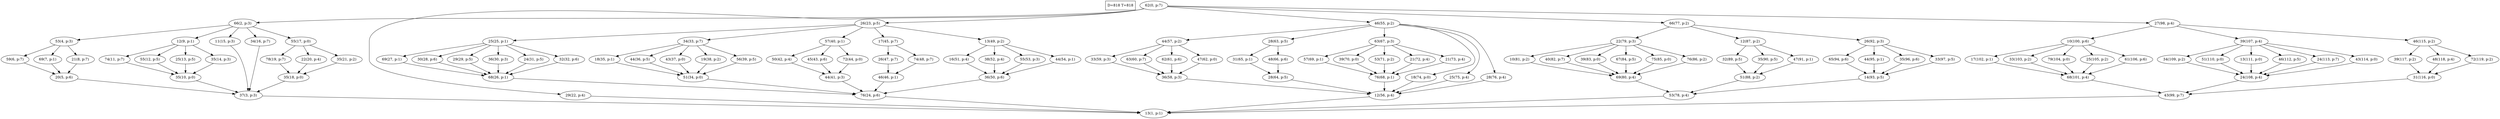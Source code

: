 digraph Task {
i [shape=box, label="D=818 T=818"]; 
0 [label="62(0, p:7)"];
1 [label="13(1, p:1)"];
2 [label="66(2, p:3)"];
3 [label="37(3, p:3)"];
4 [label="53(4, p:3)"];
5 [label="20(5, p:6)"];
6 [label="59(6, p:7)"];
7 [label="69(7, p:1)"];
8 [label="21(8, p:7)"];
9 [label="12(9, p:1)"];
10 [label="35(10, p:0)"];
11 [label="74(11, p:7)"];
12 [label="55(12, p:5)"];
13 [label="25(13, p:5)"];
14 [label="35(14, p:3)"];
15 [label="11(15, p:3)"];
16 [label="34(16, p:7)"];
17 [label="55(17, p:0)"];
18 [label="35(18, p:0)"];
19 [label="78(19, p:7)"];
20 [label="22(20, p:4)"];
21 [label="35(21, p:2)"];
22 [label="29(22, p:4)"];
23 [label="26(23, p:5)"];
24 [label="76(24, p:6)"];
25 [label="25(25, p:1)"];
26 [label="68(26, p:1)"];
27 [label="69(27, p:1)"];
28 [label="30(28, p:6)"];
29 [label="29(29, p:5)"];
30 [label="36(30, p:3)"];
31 [label="24(31, p:5)"];
32 [label="32(32, p:6)"];
33 [label="34(33, p:7)"];
34 [label="51(34, p:0)"];
35 [label="18(35, p:1)"];
36 [label="44(36, p:5)"];
37 [label="43(37, p:0)"];
38 [label="19(38, p:2)"];
39 [label="56(39, p:5)"];
40 [label="57(40, p:1)"];
41 [label="44(41, p:3)"];
42 [label="50(42, p:4)"];
43 [label="45(43, p:6)"];
44 [label="72(44, p:0)"];
45 [label="17(45, p:7)"];
46 [label="46(46, p:1)"];
47 [label="26(47, p:7)"];
48 [label="74(48, p:7)"];
49 [label="13(49, p:2)"];
50 [label="36(50, p:6)"];
51 [label="16(51, p:4)"];
52 [label="38(52, p:4)"];
53 [label="55(53, p:3)"];
54 [label="44(54, p:1)"];
55 [label="46(55, p:2)"];
56 [label="12(56, p:4)"];
57 [label="44(57, p:2)"];
58 [label="36(58, p:3)"];
59 [label="33(59, p:3)"];
60 [label="63(60, p:7)"];
61 [label="62(61, p:6)"];
62 [label="47(62, p:0)"];
63 [label="28(63, p:5)"];
64 [label="28(64, p:5)"];
65 [label="31(65, p:1)"];
66 [label="48(66, p:6)"];
67 [label="63(67, p:3)"];
68 [label="76(68, p:1)"];
69 [label="57(69, p:1)"];
70 [label="39(70, p:0)"];
71 [label="53(71, p:2)"];
72 [label="21(72, p:4)"];
73 [label="21(73, p:4)"];
74 [label="18(74, p:0)"];
75 [label="25(75, p:4)"];
76 [label="28(76, p:4)"];
77 [label="66(77, p:2)"];
78 [label="53(78, p:4)"];
79 [label="22(79, p:3)"];
80 [label="69(80, p:4)"];
81 [label="10(81, p:2)"];
82 [label="40(82, p:7)"];
83 [label="39(83, p:0)"];
84 [label="67(84, p:5)"];
85 [label="75(85, p:0)"];
86 [label="76(86, p:2)"];
87 [label="12(87, p:2)"];
88 [label="51(88, p:2)"];
89 [label="32(89, p:5)"];
90 [label="35(90, p:5)"];
91 [label="47(91, p:1)"];
92 [label="26(92, p:3)"];
93 [label="14(93, p:5)"];
94 [label="65(94, p:6)"];
95 [label="44(95, p:1)"];
96 [label="35(96, p:6)"];
97 [label="33(97, p:5)"];
98 [label="27(98, p:4)"];
99 [label="43(99, p:7)"];
100 [label="10(100, p:6)"];
101 [label="68(101, p:4)"];
102 [label="17(102, p:1)"];
103 [label="33(103, p:2)"];
104 [label="79(104, p:0)"];
105 [label="25(105, p:2)"];
106 [label="61(106, p:6)"];
107 [label="39(107, p:4)"];
108 [label="24(108, p:4)"];
109 [label="34(109, p:2)"];
110 [label="51(110, p:0)"];
111 [label="13(111, p:0)"];
112 [label="46(112, p:5)"];
113 [label="24(113, p:7)"];
114 [label="43(114, p:0)"];
115 [label="46(115, p:2)"];
116 [label="31(116, p:0)"];
117 [label="39(117, p:2)"];
118 [label="48(118, p:4)"];
119 [label="72(119, p:2)"];
0 -> 2;
0 -> 22;
0 -> 23;
0 -> 55;
0 -> 77;
0 -> 98;
2 -> 4;
2 -> 9;
2 -> 15;
2 -> 16;
2 -> 17;
3 -> 1;
4 -> 6;
4 -> 7;
4 -> 8;
5 -> 3;
6 -> 5;
7 -> 5;
8 -> 5;
9 -> 11;
9 -> 12;
9 -> 13;
9 -> 14;
10 -> 3;
11 -> 10;
12 -> 10;
13 -> 10;
14 -> 10;
15 -> 3;
16 -> 3;
17 -> 19;
17 -> 20;
17 -> 21;
18 -> 3;
19 -> 18;
20 -> 18;
21 -> 18;
22 -> 1;
23 -> 25;
23 -> 33;
23 -> 40;
23 -> 45;
23 -> 49;
24 -> 1;
25 -> 27;
25 -> 28;
25 -> 29;
25 -> 30;
25 -> 31;
25 -> 32;
26 -> 24;
27 -> 26;
28 -> 26;
29 -> 26;
30 -> 26;
31 -> 26;
32 -> 26;
33 -> 35;
33 -> 36;
33 -> 37;
33 -> 38;
33 -> 39;
34 -> 24;
35 -> 34;
36 -> 34;
37 -> 34;
38 -> 34;
39 -> 34;
40 -> 42;
40 -> 43;
40 -> 44;
41 -> 24;
42 -> 41;
43 -> 41;
44 -> 41;
45 -> 47;
45 -> 48;
46 -> 24;
47 -> 46;
48 -> 46;
49 -> 51;
49 -> 52;
49 -> 53;
49 -> 54;
50 -> 24;
51 -> 50;
52 -> 50;
53 -> 50;
54 -> 50;
55 -> 57;
55 -> 63;
55 -> 67;
55 -> 74;
55 -> 75;
55 -> 76;
56 -> 1;
57 -> 59;
57 -> 60;
57 -> 61;
57 -> 62;
58 -> 56;
59 -> 58;
60 -> 58;
61 -> 58;
62 -> 58;
63 -> 65;
63 -> 66;
64 -> 56;
65 -> 64;
66 -> 64;
67 -> 69;
67 -> 70;
67 -> 71;
67 -> 72;
67 -> 73;
68 -> 56;
69 -> 68;
70 -> 68;
71 -> 68;
72 -> 68;
73 -> 68;
74 -> 56;
75 -> 56;
76 -> 56;
77 -> 79;
77 -> 87;
77 -> 92;
78 -> 1;
79 -> 81;
79 -> 82;
79 -> 83;
79 -> 84;
79 -> 85;
79 -> 86;
80 -> 78;
81 -> 80;
82 -> 80;
83 -> 80;
84 -> 80;
85 -> 80;
86 -> 80;
87 -> 89;
87 -> 90;
87 -> 91;
88 -> 78;
89 -> 88;
90 -> 88;
91 -> 88;
92 -> 94;
92 -> 95;
92 -> 96;
92 -> 97;
93 -> 78;
94 -> 93;
95 -> 93;
96 -> 93;
97 -> 93;
98 -> 100;
98 -> 107;
98 -> 115;
99 -> 1;
100 -> 102;
100 -> 103;
100 -> 104;
100 -> 105;
100 -> 106;
101 -> 99;
102 -> 101;
103 -> 101;
104 -> 101;
105 -> 101;
106 -> 101;
107 -> 109;
107 -> 110;
107 -> 111;
107 -> 112;
107 -> 113;
107 -> 114;
108 -> 99;
109 -> 108;
110 -> 108;
111 -> 108;
112 -> 108;
113 -> 108;
114 -> 108;
115 -> 117;
115 -> 118;
115 -> 119;
116 -> 99;
117 -> 116;
118 -> 116;
119 -> 116;
}